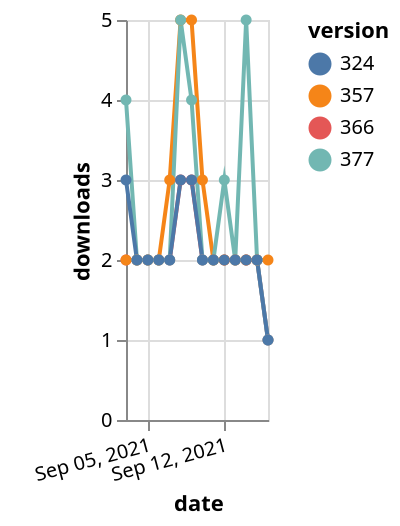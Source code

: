 {"$schema": "https://vega.github.io/schema/vega-lite/v5.json", "description": "A simple bar chart with embedded data.", "data": {"values": [{"date": "2021-09-03", "total": 2384, "delta": 2, "version": "366"}, {"date": "2021-09-04", "total": 2386, "delta": 2, "version": "366"}, {"date": "2021-09-05", "total": 2388, "delta": 2, "version": "366"}, {"date": "2021-09-06", "total": 2390, "delta": 2, "version": "366"}, {"date": "2021-09-07", "total": 2392, "delta": 2, "version": "366"}, {"date": "2021-09-08", "total": 2395, "delta": 3, "version": "366"}, {"date": "2021-09-09", "total": 2398, "delta": 3, "version": "366"}, {"date": "2021-09-10", "total": 2400, "delta": 2, "version": "366"}, {"date": "2021-09-11", "total": 2402, "delta": 2, "version": "366"}, {"date": "2021-09-12", "total": 2404, "delta": 2, "version": "366"}, {"date": "2021-09-13", "total": 2406, "delta": 2, "version": "366"}, {"date": "2021-09-14", "total": 2408, "delta": 2, "version": "366"}, {"date": "2021-09-15", "total": 2410, "delta": 2, "version": "366"}, {"date": "2021-09-16", "total": 2411, "delta": 1, "version": "366"}, {"date": "2021-09-03", "total": 3004, "delta": 2, "version": "357"}, {"date": "2021-09-04", "total": 3006, "delta": 2, "version": "357"}, {"date": "2021-09-05", "total": 3008, "delta": 2, "version": "357"}, {"date": "2021-09-06", "total": 3010, "delta": 2, "version": "357"}, {"date": "2021-09-07", "total": 3013, "delta": 3, "version": "357"}, {"date": "2021-09-08", "total": 3018, "delta": 5, "version": "357"}, {"date": "2021-09-09", "total": 3023, "delta": 5, "version": "357"}, {"date": "2021-09-10", "total": 3026, "delta": 3, "version": "357"}, {"date": "2021-09-11", "total": 3028, "delta": 2, "version": "357"}, {"date": "2021-09-12", "total": 3030, "delta": 2, "version": "357"}, {"date": "2021-09-13", "total": 3032, "delta": 2, "version": "357"}, {"date": "2021-09-14", "total": 3034, "delta": 2, "version": "357"}, {"date": "2021-09-15", "total": 3036, "delta": 2, "version": "357"}, {"date": "2021-09-16", "total": 3038, "delta": 2, "version": "357"}, {"date": "2021-09-03", "total": 2162, "delta": 4, "version": "377"}, {"date": "2021-09-04", "total": 2164, "delta": 2, "version": "377"}, {"date": "2021-09-05", "total": 2166, "delta": 2, "version": "377"}, {"date": "2021-09-06", "total": 2168, "delta": 2, "version": "377"}, {"date": "2021-09-07", "total": 2170, "delta": 2, "version": "377"}, {"date": "2021-09-08", "total": 2175, "delta": 5, "version": "377"}, {"date": "2021-09-09", "total": 2179, "delta": 4, "version": "377"}, {"date": "2021-09-10", "total": 2181, "delta": 2, "version": "377"}, {"date": "2021-09-11", "total": 2183, "delta": 2, "version": "377"}, {"date": "2021-09-12", "total": 2186, "delta": 3, "version": "377"}, {"date": "2021-09-13", "total": 2188, "delta": 2, "version": "377"}, {"date": "2021-09-14", "total": 2193, "delta": 5, "version": "377"}, {"date": "2021-09-15", "total": 2195, "delta": 2, "version": "377"}, {"date": "2021-09-16", "total": 2196, "delta": 1, "version": "377"}, {"date": "2021-09-03", "total": 2594, "delta": 3, "version": "324"}, {"date": "2021-09-04", "total": 2596, "delta": 2, "version": "324"}, {"date": "2021-09-05", "total": 2598, "delta": 2, "version": "324"}, {"date": "2021-09-06", "total": 2600, "delta": 2, "version": "324"}, {"date": "2021-09-07", "total": 2602, "delta": 2, "version": "324"}, {"date": "2021-09-08", "total": 2605, "delta": 3, "version": "324"}, {"date": "2021-09-09", "total": 2608, "delta": 3, "version": "324"}, {"date": "2021-09-10", "total": 2610, "delta": 2, "version": "324"}, {"date": "2021-09-11", "total": 2612, "delta": 2, "version": "324"}, {"date": "2021-09-12", "total": 2614, "delta": 2, "version": "324"}, {"date": "2021-09-13", "total": 2616, "delta": 2, "version": "324"}, {"date": "2021-09-14", "total": 2618, "delta": 2, "version": "324"}, {"date": "2021-09-15", "total": 2620, "delta": 2, "version": "324"}, {"date": "2021-09-16", "total": 2621, "delta": 1, "version": "324"}]}, "width": "container", "mark": {"type": "line", "point": {"filled": true}}, "encoding": {"x": {"field": "date", "type": "temporal", "timeUnit": "yearmonthdate", "title": "date", "axis": {"labelAngle": -15}}, "y": {"field": "delta", "type": "quantitative", "title": "downloads"}, "color": {"field": "version", "type": "nominal"}, "tooltip": {"field": "delta"}}}
